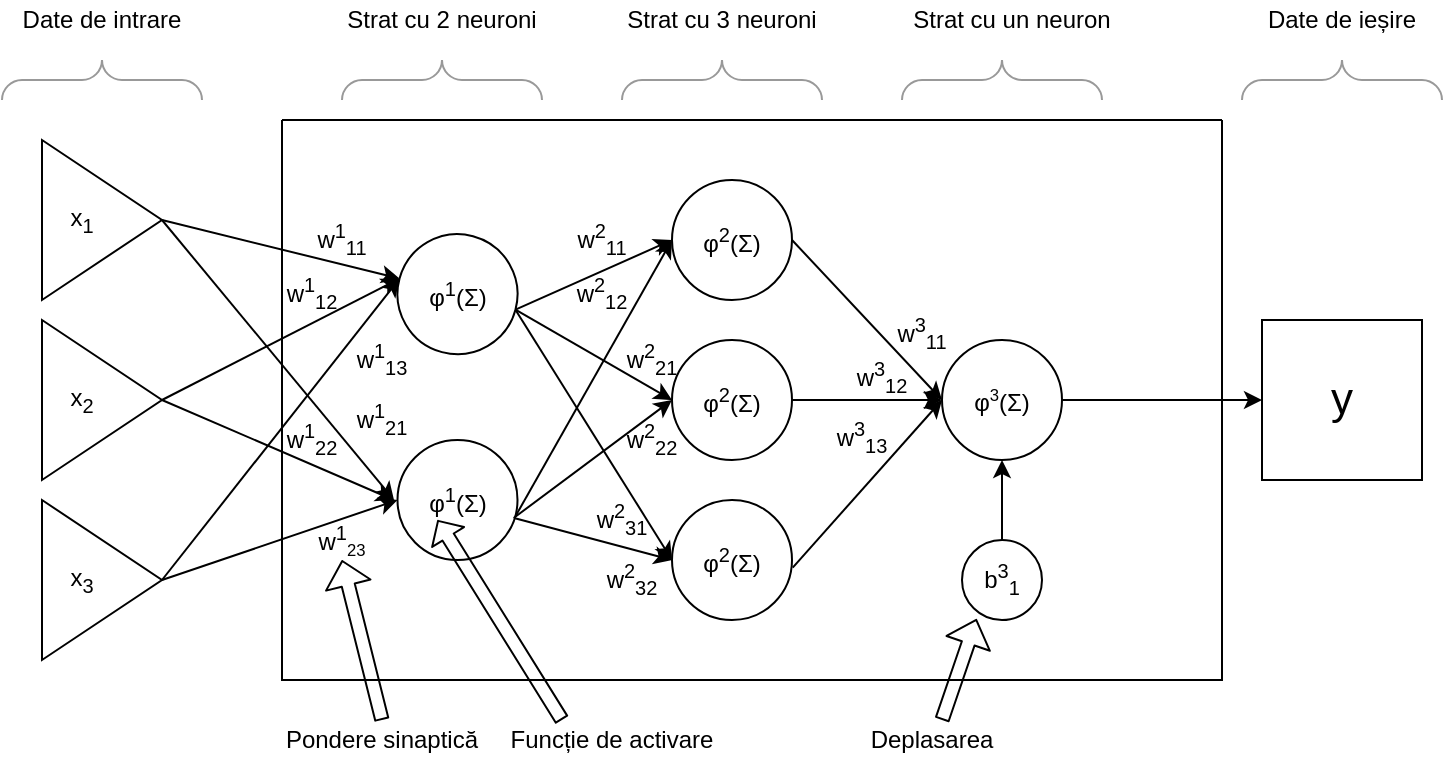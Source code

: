 <mxfile version="14.6.13" type="device"><diagram id="uINptULVhfjEMJC901lz" name="Page-1"><mxGraphModel dx="981" dy="567" grid="1" gridSize="10" guides="1" tooltips="1" connect="1" arrows="1" fold="1" page="1" pageScale="1" pageWidth="850" pageHeight="1100" math="0" shadow="0"><root><mxCell id="0"/><mxCell id="1" parent="0"/><mxCell id="t6cAi_gWWGILd_J9bkrF-1" value="" style="triangle;whiteSpace=wrap;html=1;" vertex="1" parent="1"><mxGeometry x="80" y="210" width="60" height="80" as="geometry"/></mxCell><mxCell id="t6cAi_gWWGILd_J9bkrF-2" value="" style="triangle;whiteSpace=wrap;html=1;" vertex="1" parent="1"><mxGeometry x="80" y="300" width="60" height="80" as="geometry"/></mxCell><mxCell id="t6cAi_gWWGILd_J9bkrF-4" value="" style="triangle;whiteSpace=wrap;html=1;" vertex="1" parent="1"><mxGeometry x="80" y="390" width="60" height="80" as="geometry"/></mxCell><mxCell id="t6cAi_gWWGILd_J9bkrF-6" value="" style="swimlane;startSize=0;" vertex="1" parent="1"><mxGeometry x="200" y="200" width="470" height="280" as="geometry"/></mxCell><mxCell id="t6cAi_gWWGILd_J9bkrF-7" value="" style="ellipse;whiteSpace=wrap;html=1;aspect=fixed;rotation=15;" vertex="1" parent="t6cAi_gWWGILd_J9bkrF-6"><mxGeometry x="57.75" y="57.07" width="60" height="60" as="geometry"/></mxCell><mxCell id="t6cAi_gWWGILd_J9bkrF-8" value="" style="ellipse;whiteSpace=wrap;html=1;aspect=fixed;" vertex="1" parent="t6cAi_gWWGILd_J9bkrF-6"><mxGeometry x="57.75" y="160" width="60" height="60" as="geometry"/></mxCell><mxCell id="t6cAi_gWWGILd_J9bkrF-10" value="" style="ellipse;whiteSpace=wrap;html=1;aspect=fixed;" vertex="1" parent="t6cAi_gWWGILd_J9bkrF-6"><mxGeometry x="195" y="30" width="60" height="60" as="geometry"/></mxCell><mxCell id="t6cAi_gWWGILd_J9bkrF-11" value="" style="ellipse;whiteSpace=wrap;html=1;aspect=fixed;" vertex="1" parent="t6cAi_gWWGILd_J9bkrF-6"><mxGeometry x="195" y="110" width="60" height="60" as="geometry"/></mxCell><mxCell id="t6cAi_gWWGILd_J9bkrF-12" value="" style="ellipse;whiteSpace=wrap;html=1;aspect=fixed;" vertex="1" parent="t6cAi_gWWGILd_J9bkrF-6"><mxGeometry x="195" y="190" width="60" height="60" as="geometry"/></mxCell><mxCell id="t6cAi_gWWGILd_J9bkrF-13" value="" style="ellipse;whiteSpace=wrap;html=1;aspect=fixed;" vertex="1" parent="t6cAi_gWWGILd_J9bkrF-6"><mxGeometry x="330" y="110" width="60" height="60" as="geometry"/></mxCell><mxCell id="t6cAi_gWWGILd_J9bkrF-21" value="" style="endArrow=classic;html=1;exitX=1;exitY=0.5;exitDx=0;exitDy=0;entryX=0;entryY=0.5;entryDx=0;entryDy=0;" edge="1" parent="t6cAi_gWWGILd_J9bkrF-6" source="t6cAi_gWWGILd_J9bkrF-7" target="t6cAi_gWWGILd_J9bkrF-10"><mxGeometry width="50" height="50" relative="1" as="geometry"><mxPoint x="200" y="250" as="sourcePoint"/><mxPoint x="250" y="200" as="targetPoint"/></mxGeometry></mxCell><mxCell id="t6cAi_gWWGILd_J9bkrF-22" value="" style="endArrow=classic;html=1;exitX=1;exitY=0.5;exitDx=0;exitDy=0;entryX=0;entryY=0.5;entryDx=0;entryDy=0;" edge="1" parent="t6cAi_gWWGILd_J9bkrF-6" source="t6cAi_gWWGILd_J9bkrF-7" target="t6cAi_gWWGILd_J9bkrF-11"><mxGeometry width="50" height="50" relative="1" as="geometry"><mxPoint x="326.728" y="304.835" as="sourcePoint"/><mxPoint x="405" y="270" as="targetPoint"/></mxGeometry></mxCell><mxCell id="t6cAi_gWWGILd_J9bkrF-23" value="" style="endArrow=classic;html=1;exitX=0.971;exitY=0.65;exitDx=0;exitDy=0;entryX=0;entryY=0.5;entryDx=0;entryDy=0;exitPerimeter=0;" edge="1" parent="t6cAi_gWWGILd_J9bkrF-6" source="t6cAi_gWWGILd_J9bkrF-8" target="t6cAi_gWWGILd_J9bkrF-12"><mxGeometry width="50" height="50" relative="1" as="geometry"><mxPoint x="326.728" y="304.835" as="sourcePoint"/><mxPoint x="405" y="350" as="targetPoint"/></mxGeometry></mxCell><mxCell id="t6cAi_gWWGILd_J9bkrF-24" value="" style="endArrow=classic;html=1;exitX=1;exitY=0.5;exitDx=0;exitDy=0;entryX=0;entryY=0.5;entryDx=0;entryDy=0;" edge="1" parent="t6cAi_gWWGILd_J9bkrF-6" source="t6cAi_gWWGILd_J9bkrF-7" target="t6cAi_gWWGILd_J9bkrF-12"><mxGeometry width="50" height="50" relative="1" as="geometry"><mxPoint x="120" y="100" as="sourcePoint"/><mxPoint x="200" y="220" as="targetPoint"/></mxGeometry></mxCell><mxCell id="t6cAi_gWWGILd_J9bkrF-25" value="" style="endArrow=classic;html=1;exitX=0.968;exitY=0.65;exitDx=0;exitDy=0;entryX=0;entryY=0.5;entryDx=0;entryDy=0;exitPerimeter=0;" edge="1" parent="t6cAi_gWWGILd_J9bkrF-6" source="t6cAi_gWWGILd_J9bkrF-8" target="t6cAi_gWWGILd_J9bkrF-11"><mxGeometry width="50" height="50" relative="1" as="geometry"><mxPoint x="326.01" y="409.0" as="sourcePoint"/><mxPoint x="405" y="430" as="targetPoint"/></mxGeometry></mxCell><mxCell id="t6cAi_gWWGILd_J9bkrF-26" value="" style="endArrow=classic;html=1;entryX=0;entryY=0.5;entryDx=0;entryDy=0;exitX=0.984;exitY=0.634;exitDx=0;exitDy=0;exitPerimeter=0;" edge="1" parent="t6cAi_gWWGILd_J9bkrF-6" source="t6cAi_gWWGILd_J9bkrF-8" target="t6cAi_gWWGILd_J9bkrF-10"><mxGeometry width="50" height="50" relative="1" as="geometry"><mxPoint x="120" y="200" as="sourcePoint"/><mxPoint x="405" y="350" as="targetPoint"/></mxGeometry></mxCell><mxCell id="t6cAi_gWWGILd_J9bkrF-27" value="" style="endArrow=classic;html=1;exitX=1;exitY=0.5;exitDx=0;exitDy=0;entryX=0;entryY=0.5;entryDx=0;entryDy=0;" edge="1" parent="t6cAi_gWWGILd_J9bkrF-6" source="t6cAi_gWWGILd_J9bkrF-10" target="t6cAi_gWWGILd_J9bkrF-13"><mxGeometry width="50" height="50" relative="1" as="geometry"><mxPoint x="330" y="190" as="sourcePoint"/><mxPoint x="380" y="140" as="targetPoint"/></mxGeometry></mxCell><mxCell id="t6cAi_gWWGILd_J9bkrF-28" value="" style="endArrow=classic;html=1;exitX=1;exitY=0.5;exitDx=0;exitDy=0;entryX=0;entryY=0.5;entryDx=0;entryDy=0;" edge="1" parent="t6cAi_gWWGILd_J9bkrF-6" source="t6cAi_gWWGILd_J9bkrF-11" target="t6cAi_gWWGILd_J9bkrF-13"><mxGeometry width="50" height="50" relative="1" as="geometry"><mxPoint x="465" y="270" as="sourcePoint"/><mxPoint x="540.0" y="350" as="targetPoint"/></mxGeometry></mxCell><mxCell id="t6cAi_gWWGILd_J9bkrF-29" value="" style="endArrow=classic;html=1;exitX=1.006;exitY=0.563;exitDx=0;exitDy=0;entryX=0;entryY=0.5;entryDx=0;entryDy=0;exitPerimeter=0;" edge="1" parent="t6cAi_gWWGILd_J9bkrF-6" source="t6cAi_gWWGILd_J9bkrF-12" target="t6cAi_gWWGILd_J9bkrF-13"><mxGeometry width="50" height="50" relative="1" as="geometry"><mxPoint x="464.4" y="353.78" as="sourcePoint"/><mxPoint x="540.0" y="350" as="targetPoint"/></mxGeometry></mxCell><mxCell id="t6cAi_gWWGILd_J9bkrF-44" value="w&lt;sup&gt;1&lt;/sup&gt;&lt;sub&gt;11&lt;/sub&gt;" style="text;html=1;strokeColor=none;fillColor=none;align=center;verticalAlign=middle;whiteSpace=wrap;rounded=0;" vertex="1" parent="t6cAi_gWWGILd_J9bkrF-6"><mxGeometry x="10" y="50" width="40" height="20" as="geometry"/></mxCell><mxCell id="t6cAi_gWWGILd_J9bkrF-45" value="w&lt;sup&gt;1&lt;/sup&gt;&lt;sub&gt;12&lt;/sub&gt;" style="text;html=1;strokeColor=none;fillColor=none;align=center;verticalAlign=middle;whiteSpace=wrap;rounded=0;" vertex="1" parent="t6cAi_gWWGILd_J9bkrF-6"><mxGeometry x="-5" y="77.07" width="40" height="20" as="geometry"/></mxCell><mxCell id="t6cAi_gWWGILd_J9bkrF-46" value="w&lt;sup&gt;1&lt;/sup&gt;&lt;span style=&quot;font-size: 10px&quot;&gt;&lt;sub&gt;23&lt;/sub&gt;&lt;/span&gt;" style="text;html=1;strokeColor=none;fillColor=none;align=center;verticalAlign=middle;whiteSpace=wrap;rounded=0;" vertex="1" parent="t6cAi_gWWGILd_J9bkrF-6"><mxGeometry x="10" y="200" width="40" height="20" as="geometry"/></mxCell><mxCell id="t6cAi_gWWGILd_J9bkrF-47" value="w&lt;sup&gt;1&lt;/sup&gt;&lt;sub&gt;22&lt;/sub&gt;" style="text;html=1;strokeColor=none;fillColor=none;align=center;verticalAlign=middle;whiteSpace=wrap;rounded=0;" vertex="1" parent="t6cAi_gWWGILd_J9bkrF-6"><mxGeometry y="150" width="30" height="20" as="geometry"/></mxCell><mxCell id="t6cAi_gWWGILd_J9bkrF-48" value="w&lt;sup&gt;1&lt;/sup&gt;&lt;sub&gt;21&lt;/sub&gt;" style="text;html=1;strokeColor=none;fillColor=none;align=center;verticalAlign=middle;whiteSpace=wrap;rounded=0;" vertex="1" parent="t6cAi_gWWGILd_J9bkrF-6"><mxGeometry x="30" y="140" width="40" height="20" as="geometry"/></mxCell><mxCell id="t6cAi_gWWGILd_J9bkrF-50" value="w&lt;sup&gt;1&lt;/sup&gt;&lt;sub&gt;13&lt;/sub&gt;" style="text;html=1;strokeColor=none;fillColor=none;align=center;verticalAlign=middle;whiteSpace=wrap;rounded=0;" vertex="1" parent="t6cAi_gWWGILd_J9bkrF-6"><mxGeometry x="30" y="110" width="40" height="20" as="geometry"/></mxCell><mxCell id="t6cAi_gWWGILd_J9bkrF-51" value="φ&lt;sup&gt;1&lt;/sup&gt;(Σ)" style="text;html=1;strokeColor=none;fillColor=none;align=center;verticalAlign=middle;whiteSpace=wrap;rounded=0;" vertex="1" parent="t6cAi_gWWGILd_J9bkrF-6"><mxGeometry x="67.75" y="77.07" width="40" height="20" as="geometry"/></mxCell><mxCell id="t6cAi_gWWGILd_J9bkrF-52" value="φ&lt;sup&gt;1&lt;/sup&gt;(Σ)" style="text;html=1;strokeColor=none;fillColor=none;align=center;verticalAlign=middle;whiteSpace=wrap;rounded=0;" vertex="1" parent="t6cAi_gWWGILd_J9bkrF-6"><mxGeometry x="67.75" y="180" width="40" height="20" as="geometry"/></mxCell><mxCell id="t6cAi_gWWGILd_J9bkrF-53" value="φ&lt;sup&gt;2&lt;/sup&gt;(Σ)" style="text;html=1;strokeColor=none;fillColor=none;align=center;verticalAlign=middle;whiteSpace=wrap;rounded=0;" vertex="1" parent="t6cAi_gWWGILd_J9bkrF-6"><mxGeometry x="205" y="50" width="40" height="20" as="geometry"/></mxCell><mxCell id="t6cAi_gWWGILd_J9bkrF-55" value="φ&lt;sup&gt;2&lt;/sup&gt;(Σ)" style="text;html=1;strokeColor=none;fillColor=none;align=center;verticalAlign=middle;whiteSpace=wrap;rounded=0;" vertex="1" parent="t6cAi_gWWGILd_J9bkrF-6"><mxGeometry x="205" y="130" width="40" height="20" as="geometry"/></mxCell><mxCell id="t6cAi_gWWGILd_J9bkrF-56" value="φ&lt;sup&gt;2&lt;/sup&gt;(Σ)" style="text;html=1;strokeColor=none;fillColor=none;align=center;verticalAlign=middle;whiteSpace=wrap;rounded=0;" vertex="1" parent="t6cAi_gWWGILd_J9bkrF-6"><mxGeometry x="205" y="210" width="40" height="20" as="geometry"/></mxCell><mxCell id="t6cAi_gWWGILd_J9bkrF-57" value="φ&lt;span style=&quot;font-size: 10px&quot;&gt;&lt;sup&gt;3&lt;/sup&gt;&lt;/span&gt;(Σ)" style="text;html=1;strokeColor=none;fillColor=none;align=center;verticalAlign=middle;whiteSpace=wrap;rounded=0;" vertex="1" parent="t6cAi_gWWGILd_J9bkrF-6"><mxGeometry x="340" y="130" width="40" height="20" as="geometry"/></mxCell><mxCell id="t6cAi_gWWGILd_J9bkrF-58" value="w&lt;sup&gt;2&lt;/sup&gt;&lt;sub&gt;11&lt;/sub&gt;" style="text;html=1;strokeColor=none;fillColor=none;align=center;verticalAlign=middle;whiteSpace=wrap;rounded=0;" vertex="1" parent="t6cAi_gWWGILd_J9bkrF-6"><mxGeometry x="140" y="50" width="40" height="20" as="geometry"/></mxCell><mxCell id="t6cAi_gWWGILd_J9bkrF-59" value="w&lt;sup&gt;2&lt;/sup&gt;&lt;sub&gt;12&lt;/sub&gt;" style="text;html=1;strokeColor=none;fillColor=none;align=center;verticalAlign=middle;whiteSpace=wrap;rounded=0;" vertex="1" parent="t6cAi_gWWGILd_J9bkrF-6"><mxGeometry x="140" y="77.07" width="40" height="20" as="geometry"/></mxCell><mxCell id="t6cAi_gWWGILd_J9bkrF-60" value="w&lt;sup&gt;2&lt;/sup&gt;&lt;sub&gt;21&lt;/sub&gt;" style="text;html=1;strokeColor=none;fillColor=none;align=center;verticalAlign=middle;whiteSpace=wrap;rounded=0;" vertex="1" parent="t6cAi_gWWGILd_J9bkrF-6"><mxGeometry x="165" y="110" width="40" height="20" as="geometry"/></mxCell><mxCell id="t6cAi_gWWGILd_J9bkrF-61" value="w&lt;sup&gt;2&lt;/sup&gt;&lt;sub&gt;22&lt;/sub&gt;" style="text;html=1;strokeColor=none;fillColor=none;align=center;verticalAlign=middle;whiteSpace=wrap;rounded=0;" vertex="1" parent="t6cAi_gWWGILd_J9bkrF-6"><mxGeometry x="165" y="150" width="40" height="20" as="geometry"/></mxCell><mxCell id="t6cAi_gWWGILd_J9bkrF-62" value="w&lt;sup&gt;2&lt;/sup&gt;&lt;sub&gt;31&lt;/sub&gt;" style="text;html=1;strokeColor=none;fillColor=none;align=center;verticalAlign=middle;whiteSpace=wrap;rounded=0;" vertex="1" parent="t6cAi_gWWGILd_J9bkrF-6"><mxGeometry x="150" y="190" width="40" height="20" as="geometry"/></mxCell><mxCell id="t6cAi_gWWGILd_J9bkrF-63" value="w&lt;sup&gt;2&lt;/sup&gt;&lt;sub&gt;32&lt;/sub&gt;" style="text;html=1;strokeColor=none;fillColor=none;align=center;verticalAlign=middle;whiteSpace=wrap;rounded=0;" vertex="1" parent="t6cAi_gWWGILd_J9bkrF-6"><mxGeometry x="155" y="220" width="40" height="20" as="geometry"/></mxCell><mxCell id="t6cAi_gWWGILd_J9bkrF-64" value="w&lt;sup&gt;3&lt;/sup&gt;&lt;sub&gt;11&lt;/sub&gt;" style="text;html=1;strokeColor=none;fillColor=none;align=center;verticalAlign=middle;whiteSpace=wrap;rounded=0;" vertex="1" parent="t6cAi_gWWGILd_J9bkrF-6"><mxGeometry x="300" y="97.07" width="40" height="20" as="geometry"/></mxCell><mxCell id="t6cAi_gWWGILd_J9bkrF-65" value="w&lt;sup&gt;3&lt;/sup&gt;&lt;sub&gt;12&lt;/sub&gt;" style="text;html=1;strokeColor=none;fillColor=none;align=center;verticalAlign=middle;whiteSpace=wrap;rounded=0;" vertex="1" parent="t6cAi_gWWGILd_J9bkrF-6"><mxGeometry x="280" y="117.07" width="40" height="22.93" as="geometry"/></mxCell><mxCell id="t6cAi_gWWGILd_J9bkrF-66" value="w&lt;sup&gt;3&lt;/sup&gt;&lt;sub&gt;13&lt;/sub&gt;" style="text;html=1;strokeColor=none;fillColor=none;align=center;verticalAlign=middle;whiteSpace=wrap;rounded=0;" vertex="1" parent="t6cAi_gWWGILd_J9bkrF-6"><mxGeometry x="270" y="147.07" width="40" height="22.93" as="geometry"/></mxCell><mxCell id="t6cAi_gWWGILd_J9bkrF-67" value="" style="shape=flexArrow;endArrow=classic;html=1;endWidth=15.238;endSize=3.805;width=6.667;" edge="1" parent="t6cAi_gWWGILd_J9bkrF-6"><mxGeometry width="50" height="50" relative="1" as="geometry"><mxPoint x="50" y="300" as="sourcePoint"/><mxPoint x="30" y="220" as="targetPoint"/></mxGeometry></mxCell><mxCell id="t6cAi_gWWGILd_J9bkrF-70" value="" style="shape=flexArrow;endArrow=classic;html=1;endWidth=11.111;endSize=2.838;width=6.667;entryX=0.25;entryY=1;entryDx=0;entryDy=0;" edge="1" parent="t6cAi_gWWGILd_J9bkrF-6" target="t6cAi_gWWGILd_J9bkrF-52"><mxGeometry width="50" height="50" relative="1" as="geometry"><mxPoint x="140" y="300" as="sourcePoint"/><mxPoint x="130" y="230" as="targetPoint"/></mxGeometry></mxCell><mxCell id="t6cAi_gWWGILd_J9bkrF-73" value="" style="ellipse;whiteSpace=wrap;html=1;aspect=fixed;" vertex="1" parent="t6cAi_gWWGILd_J9bkrF-6"><mxGeometry x="340" y="210" width="40" height="40" as="geometry"/></mxCell><mxCell id="t6cAi_gWWGILd_J9bkrF-75" value="b&lt;sup&gt;3&lt;/sup&gt;&lt;sub&gt;1&lt;/sub&gt;" style="text;html=1;strokeColor=none;fillColor=none;align=center;verticalAlign=middle;whiteSpace=wrap;rounded=0;" vertex="1" parent="t6cAi_gWWGILd_J9bkrF-6"><mxGeometry x="340" y="220" width="40" height="20" as="geometry"/></mxCell><mxCell id="t6cAi_gWWGILd_J9bkrF-76" value="" style="endArrow=classic;html=1;exitX=0.5;exitY=0;exitDx=0;exitDy=0;entryX=0.5;entryY=1;entryDx=0;entryDy=0;" edge="1" parent="t6cAi_gWWGILd_J9bkrF-6" source="t6cAi_gWWGILd_J9bkrF-73" target="t6cAi_gWWGILd_J9bkrF-13"><mxGeometry width="50" height="50" relative="1" as="geometry"><mxPoint x="270" y="180" as="sourcePoint"/><mxPoint x="320" y="130" as="targetPoint"/></mxGeometry></mxCell><mxCell id="t6cAi_gWWGILd_J9bkrF-15" value="" style="whiteSpace=wrap;html=1;aspect=fixed;" vertex="1" parent="1"><mxGeometry x="690" y="300" width="80" height="80" as="geometry"/></mxCell><mxCell id="t6cAi_gWWGILd_J9bkrF-16" value="" style="endArrow=classic;html=1;exitX=1;exitY=0.5;exitDx=0;exitDy=0;entryX=0;entryY=0.5;entryDx=0;entryDy=0;" edge="1" parent="1" source="t6cAi_gWWGILd_J9bkrF-1" target="t6cAi_gWWGILd_J9bkrF-7"><mxGeometry width="50" height="50" relative="1" as="geometry"><mxPoint x="400" y="450" as="sourcePoint"/><mxPoint x="250" y="280" as="targetPoint"/></mxGeometry></mxCell><mxCell id="t6cAi_gWWGILd_J9bkrF-17" value="" style="endArrow=classic;html=1;exitX=1;exitY=0.5;exitDx=0;exitDy=0;" edge="1" parent="1" source="t6cAi_gWWGILd_J9bkrF-1"><mxGeometry width="50" height="50" relative="1" as="geometry"><mxPoint x="150" y="260" as="sourcePoint"/><mxPoint x="256" y="390" as="targetPoint"/></mxGeometry></mxCell><mxCell id="t6cAi_gWWGILd_J9bkrF-18" value="" style="endArrow=classic;html=1;exitX=1;exitY=0.5;exitDx=0;exitDy=0;entryX=0;entryY=0.5;entryDx=0;entryDy=0;" edge="1" parent="1" source="t6cAi_gWWGILd_J9bkrF-2" target="t6cAi_gWWGILd_J9bkrF-7"><mxGeometry width="50" height="50" relative="1" as="geometry"><mxPoint x="150" y="260" as="sourcePoint"/><mxPoint x="276.026" y="379.31" as="targetPoint"/></mxGeometry></mxCell><mxCell id="t6cAi_gWWGILd_J9bkrF-19" value="" style="endArrow=classic;html=1;exitX=1;exitY=0.5;exitDx=0;exitDy=0;" edge="1" parent="1" source="t6cAi_gWWGILd_J9bkrF-2"><mxGeometry width="50" height="50" relative="1" as="geometry"><mxPoint x="150" y="260" as="sourcePoint"/><mxPoint x="256" y="390" as="targetPoint"/></mxGeometry></mxCell><mxCell id="t6cAi_gWWGILd_J9bkrF-20" value="" style="endArrow=classic;html=1;exitX=1;exitY=0.5;exitDx=0;exitDy=0;entryX=0;entryY=0.5;entryDx=0;entryDy=0;" edge="1" parent="1" source="t6cAi_gWWGILd_J9bkrF-4" target="t6cAi_gWWGILd_J9bkrF-8"><mxGeometry width="50" height="50" relative="1" as="geometry"><mxPoint x="150" y="350" as="sourcePoint"/><mxPoint x="250" y="380" as="targetPoint"/></mxGeometry></mxCell><mxCell id="t6cAi_gWWGILd_J9bkrF-30" value="" style="verticalLabelPosition=bottom;shadow=0;dashed=0;align=center;html=1;verticalAlign=top;strokeWidth=1;shape=mxgraph.mockup.markup.curlyBrace;strokeColor=#999999;" vertex="1" parent="1"><mxGeometry x="230" y="170" width="100" height="20" as="geometry"/></mxCell><mxCell id="t6cAi_gWWGILd_J9bkrF-31" value="" style="verticalLabelPosition=bottom;shadow=0;dashed=0;align=center;html=1;verticalAlign=top;strokeWidth=1;shape=mxgraph.mockup.markup.curlyBrace;strokeColor=#999999;" vertex="1" parent="1"><mxGeometry x="370" y="170" width="100" height="20" as="geometry"/></mxCell><mxCell id="t6cAi_gWWGILd_J9bkrF-32" value="" style="verticalLabelPosition=bottom;shadow=0;dashed=0;align=center;html=1;verticalAlign=top;strokeWidth=1;shape=mxgraph.mockup.markup.curlyBrace;strokeColor=#999999;" vertex="1" parent="1"><mxGeometry x="510" y="170" width="100" height="20" as="geometry"/></mxCell><mxCell id="t6cAi_gWWGILd_J9bkrF-33" value="" style="verticalLabelPosition=bottom;shadow=0;dashed=0;align=center;html=1;verticalAlign=top;strokeWidth=1;shape=mxgraph.mockup.markup.curlyBrace;strokeColor=#999999;" vertex="1" parent="1"><mxGeometry x="60" y="170" width="100" height="20" as="geometry"/></mxCell><mxCell id="t6cAi_gWWGILd_J9bkrF-34" value="" style="verticalLabelPosition=bottom;shadow=0;dashed=0;align=center;html=1;verticalAlign=top;strokeWidth=1;shape=mxgraph.mockup.markup.curlyBrace;strokeColor=#999999;" vertex="1" parent="1"><mxGeometry x="680" y="170" width="100" height="20" as="geometry"/></mxCell><mxCell id="t6cAi_gWWGILd_J9bkrF-35" value="" style="endArrow=classic;html=1;exitX=1;exitY=0.5;exitDx=0;exitDy=0;entryX=0;entryY=0.5;entryDx=0;entryDy=0;" edge="1" parent="1" source="t6cAi_gWWGILd_J9bkrF-13" target="t6cAi_gWWGILd_J9bkrF-15"><mxGeometry width="50" height="50" relative="1" as="geometry"><mxPoint x="410" y="380" as="sourcePoint"/><mxPoint x="460" y="330" as="targetPoint"/></mxGeometry></mxCell><mxCell id="t6cAi_gWWGILd_J9bkrF-36" value="Date de intrare" style="text;html=1;strokeColor=none;fillColor=none;align=center;verticalAlign=middle;whiteSpace=wrap;rounded=0;" vertex="1" parent="1"><mxGeometry x="60" y="140" width="100" height="20" as="geometry"/></mxCell><mxCell id="t6cAi_gWWGILd_J9bkrF-37" value="Date de ieșire" style="text;html=1;strokeColor=none;fillColor=none;align=center;verticalAlign=middle;whiteSpace=wrap;rounded=0;" vertex="1" parent="1"><mxGeometry x="680" y="140" width="100" height="20" as="geometry"/></mxCell><mxCell id="t6cAi_gWWGILd_J9bkrF-38" value="Strat cu 2 neuroni" style="text;html=1;strokeColor=none;fillColor=none;align=center;verticalAlign=middle;whiteSpace=wrap;rounded=0;" vertex="1" parent="1"><mxGeometry x="230" y="140" width="100" height="20" as="geometry"/></mxCell><mxCell id="t6cAi_gWWGILd_J9bkrF-39" value="Strat cu 3 neuroni" style="text;html=1;strokeColor=none;fillColor=none;align=center;verticalAlign=middle;whiteSpace=wrap;rounded=0;" vertex="1" parent="1"><mxGeometry x="370" y="140" width="100" height="20" as="geometry"/></mxCell><mxCell id="t6cAi_gWWGILd_J9bkrF-40" value="Strat cu un neuron" style="text;html=1;strokeColor=none;fillColor=none;align=center;verticalAlign=middle;whiteSpace=wrap;rounded=0;" vertex="1" parent="1"><mxGeometry x="510" y="140" width="110" height="20" as="geometry"/></mxCell><mxCell id="t6cAi_gWWGILd_J9bkrF-41" value="x&lt;sub&gt;1&lt;/sub&gt;" style="text;html=1;strokeColor=none;fillColor=none;align=center;verticalAlign=middle;whiteSpace=wrap;rounded=0;" vertex="1" parent="1"><mxGeometry x="80" y="240" width="40" height="20" as="geometry"/></mxCell><mxCell id="t6cAi_gWWGILd_J9bkrF-42" value="x&lt;sub&gt;2&lt;/sub&gt;" style="text;html=1;strokeColor=none;fillColor=none;align=center;verticalAlign=middle;whiteSpace=wrap;rounded=0;" vertex="1" parent="1"><mxGeometry x="80" y="330" width="40" height="20" as="geometry"/></mxCell><mxCell id="t6cAi_gWWGILd_J9bkrF-43" value="x&lt;sub&gt;3&lt;/sub&gt;" style="text;html=1;strokeColor=none;fillColor=none;align=center;verticalAlign=middle;whiteSpace=wrap;rounded=0;" vertex="1" parent="1"><mxGeometry x="80" y="420" width="40" height="20" as="geometry"/></mxCell><mxCell id="t6cAi_gWWGILd_J9bkrF-49" value="" style="endArrow=classic;html=1;entryX=0;entryY=0.5;entryDx=0;entryDy=0;" edge="1" parent="1" target="t6cAi_gWWGILd_J9bkrF-7"><mxGeometry width="50" height="50" relative="1" as="geometry"><mxPoint x="140" y="430" as="sourcePoint"/><mxPoint x="267.75" y="400" as="targetPoint"/></mxGeometry></mxCell><mxCell id="t6cAi_gWWGILd_J9bkrF-68" value="Pondere sinaptică" style="text;html=1;strokeColor=none;fillColor=none;align=center;verticalAlign=middle;whiteSpace=wrap;rounded=0;" vertex="1" parent="1"><mxGeometry x="200" y="500" width="100" height="20" as="geometry"/></mxCell><mxCell id="t6cAi_gWWGILd_J9bkrF-71" value="Funcție de activare" style="text;html=1;strokeColor=none;fillColor=none;align=center;verticalAlign=middle;whiteSpace=wrap;rounded=0;" vertex="1" parent="1"><mxGeometry x="310" y="500" width="110" height="20" as="geometry"/></mxCell><mxCell id="t6cAi_gWWGILd_J9bkrF-77" value="" style="shape=flexArrow;endArrow=classic;html=1;endWidth=15.238;endSize=3.805;width=6.667;entryX=0.182;entryY=0.987;entryDx=0;entryDy=0;entryPerimeter=0;" edge="1" parent="1" target="t6cAi_gWWGILd_J9bkrF-73"><mxGeometry width="50" height="50" relative="1" as="geometry"><mxPoint x="530" y="500" as="sourcePoint"/><mxPoint x="490" y="490" as="targetPoint"/></mxGeometry></mxCell><mxCell id="t6cAi_gWWGILd_J9bkrF-78" value="Deplasarea" style="text;html=1;strokeColor=none;fillColor=none;align=center;verticalAlign=middle;whiteSpace=wrap;rounded=0;" vertex="1" parent="1"><mxGeometry x="490" y="500" width="70" height="20" as="geometry"/></mxCell><mxCell id="t6cAi_gWWGILd_J9bkrF-79" value="y" style="text;html=1;strokeColor=none;fillColor=none;align=center;verticalAlign=middle;whiteSpace=wrap;rounded=0;fontSize=22;" vertex="1" parent="1"><mxGeometry x="710" y="330" width="40" height="20" as="geometry"/></mxCell></root></mxGraphModel></diagram></mxfile>